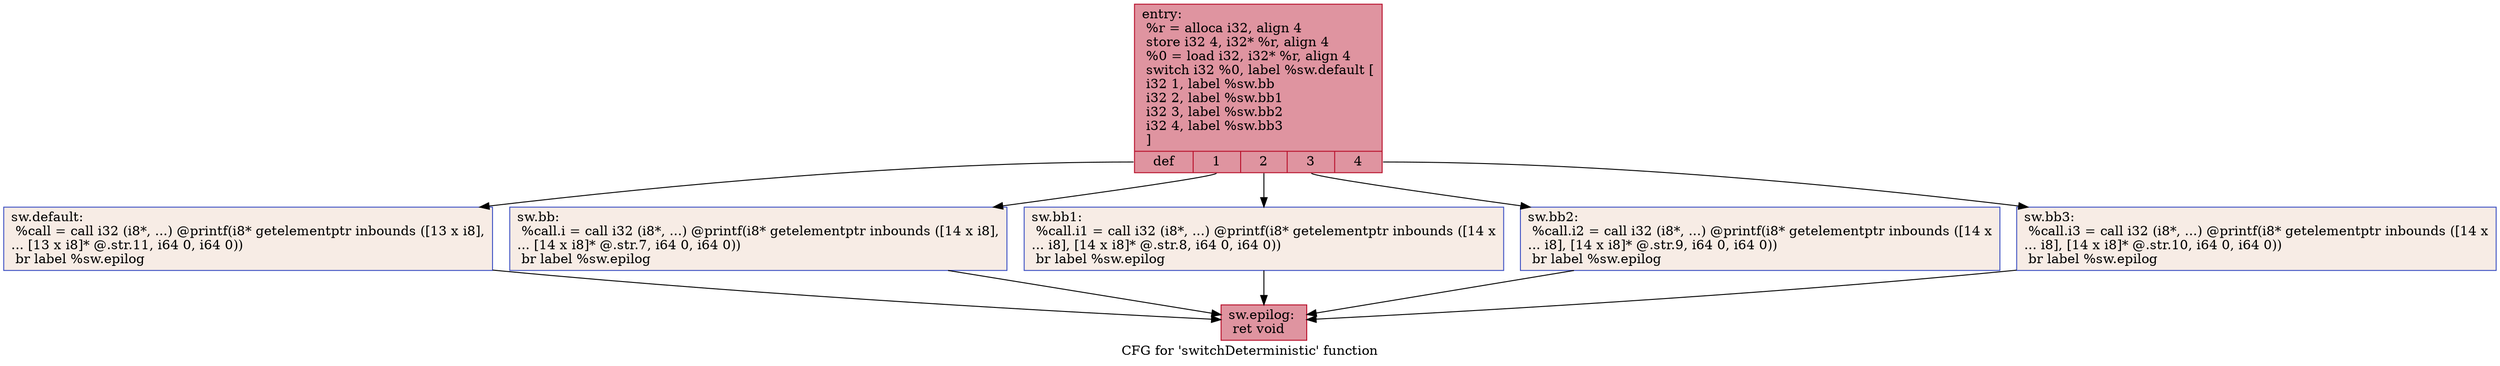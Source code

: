 digraph "CFG for 'switchDeterministic' function" {
	label="CFG for 'switchDeterministic' function";

	Node0x5606dec13270 [shape=record,color="#b70d28ff", style=filled, fillcolor="#b70d2870",label="{entry:\l  %r = alloca i32, align 4\l  store i32 4, i32* %r, align 4\l  %0 = load i32, i32* %r, align 4\l  switch i32 %0, label %sw.default [\l    i32 1, label %sw.bb\l    i32 2, label %sw.bb1\l    i32 3, label %sw.bb2\l    i32 4, label %sw.bb3\l  ]\l|{<s0>def|<s1>1|<s2>2|<s3>3|<s4>4}}"];
	Node0x5606dec13270:s0 -> Node0x5606dec13550;
	Node0x5606dec13270:s1 -> Node0x5606dec135d0;
	Node0x5606dec13270:s2 -> Node0x5606dec13670;
	Node0x5606dec13270:s3 -> Node0x5606dec13710;
	Node0x5606dec13270:s4 -> Node0x5606dec137e0;
	Node0x5606dec135d0 [shape=record,color="#3d50c3ff", style=filled, fillcolor="#ecd3c570",label="{sw.bb:                                            \l  %call.i = call i32 (i8*, ...) @printf(i8* getelementptr inbounds ([14 x i8],\l... [14 x i8]* @.str.7, i64 0, i64 0))\l  br label %sw.epilog\l}"];
	Node0x5606dec135d0 -> Node0x5606dec13b20;
	Node0x5606dec13670 [shape=record,color="#3d50c3ff", style=filled, fillcolor="#ecd3c570",label="{sw.bb1:                                           \l  %call.i1 = call i32 (i8*, ...) @printf(i8* getelementptr inbounds ([14 x\l... i8], [14 x i8]* @.str.8, i64 0, i64 0))\l  br label %sw.epilog\l}"];
	Node0x5606dec13670 -> Node0x5606dec13b20;
	Node0x5606dec13710 [shape=record,color="#3d50c3ff", style=filled, fillcolor="#ecd3c570",label="{sw.bb2:                                           \l  %call.i2 = call i32 (i8*, ...) @printf(i8* getelementptr inbounds ([14 x\l... i8], [14 x i8]* @.str.9, i64 0, i64 0))\l  br label %sw.epilog\l}"];
	Node0x5606dec13710 -> Node0x5606dec13b20;
	Node0x5606dec137e0 [shape=record,color="#3d50c3ff", style=filled, fillcolor="#ecd3c570",label="{sw.bb3:                                           \l  %call.i3 = call i32 (i8*, ...) @printf(i8* getelementptr inbounds ([14 x\l... i8], [14 x i8]* @.str.10, i64 0, i64 0))\l  br label %sw.epilog\l}"];
	Node0x5606dec137e0 -> Node0x5606dec13b20;
	Node0x5606dec13550 [shape=record,color="#3d50c3ff", style=filled, fillcolor="#ecd3c570",label="{sw.default:                                       \l  %call = call i32 (i8*, ...) @printf(i8* getelementptr inbounds ([13 x i8],\l... [13 x i8]* @.str.11, i64 0, i64 0))\l  br label %sw.epilog\l}"];
	Node0x5606dec13550 -> Node0x5606dec13b20;
	Node0x5606dec13b20 [shape=record,color="#b70d28ff", style=filled, fillcolor="#b70d2870",label="{sw.epilog:                                        \l  ret void\l}"];
}
